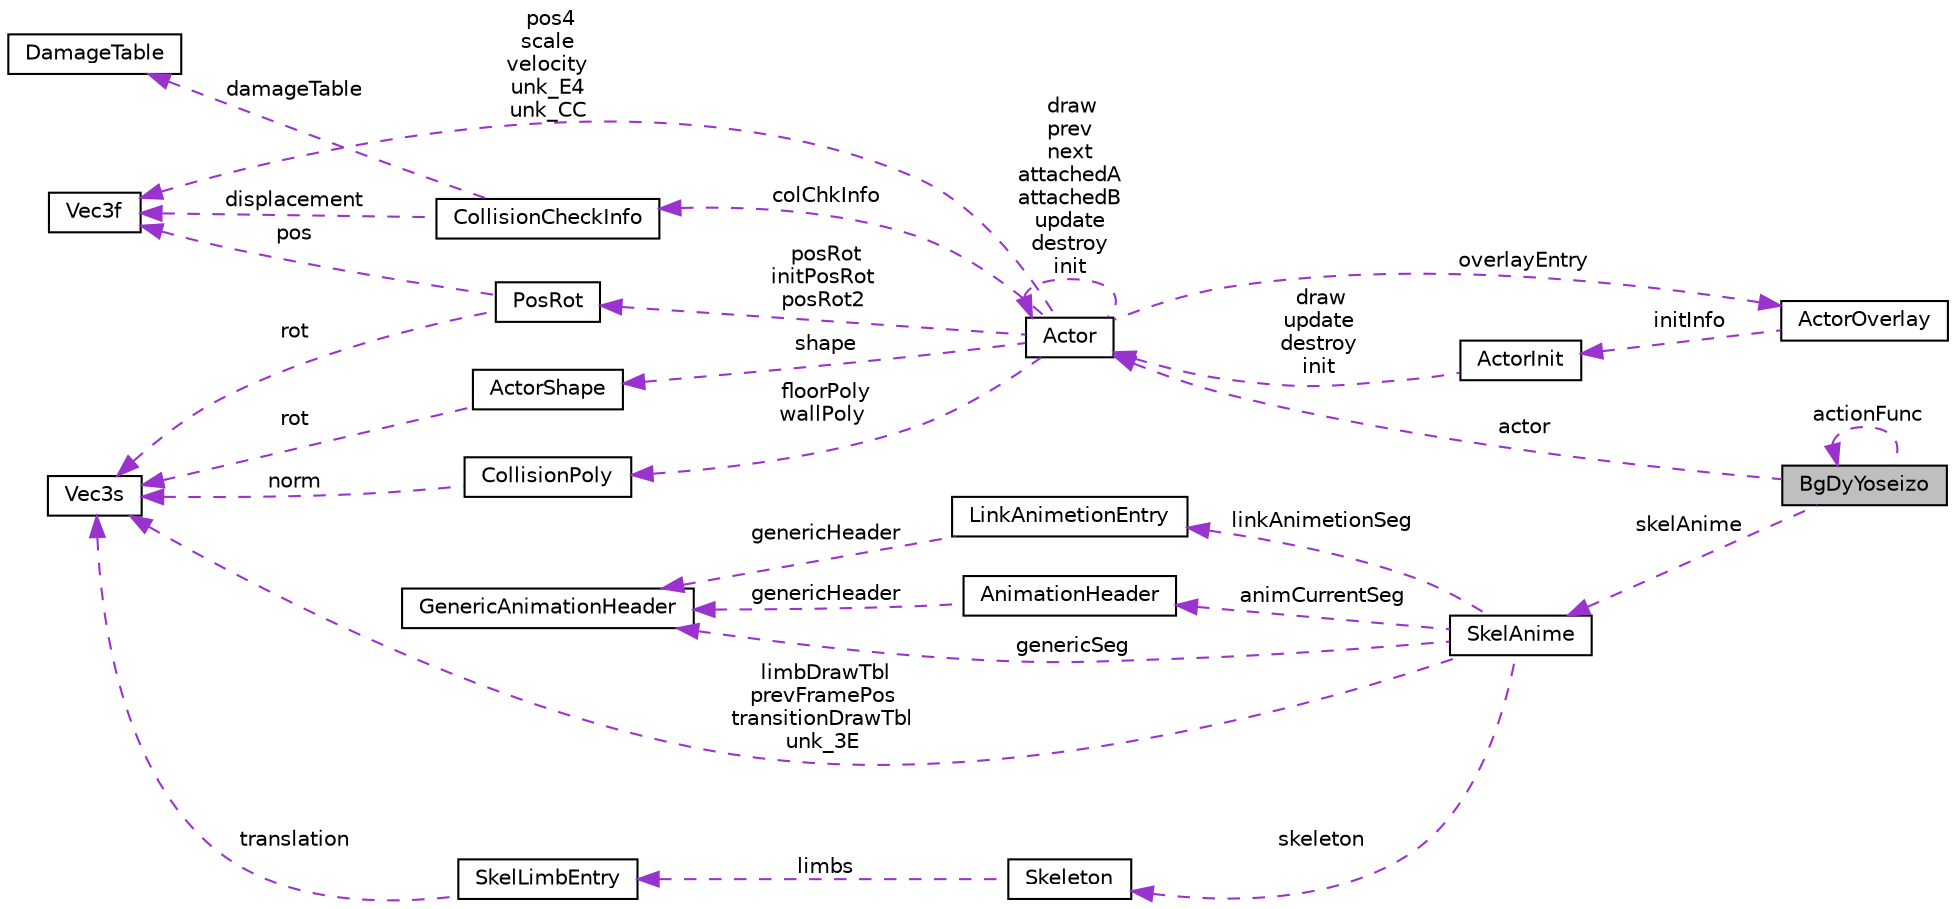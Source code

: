digraph "BgDyYoseizo"
{
 // LATEX_PDF_SIZE
  edge [fontname="Helvetica",fontsize="10",labelfontname="Helvetica",labelfontsize="10"];
  node [fontname="Helvetica",fontsize="10",shape=record];
  rankdir="LR";
  Node1 [label="BgDyYoseizo",height=0.2,width=0.4,color="black", fillcolor="grey75", style="filled", fontcolor="black",tooltip=" "];
  Node2 -> Node1 [dir="back",color="darkorchid3",fontsize="10",style="dashed",label=" actor" ,fontname="Helvetica"];
  Node2 [label="Actor",height=0.2,width=0.4,color="black", fillcolor="white", style="filled",URL="$dd/da2/structActor.html",tooltip=" "];
  Node2 -> Node2 [dir="back",color="darkorchid3",fontsize="10",style="dashed",label=" draw\nprev\nnext\nattachedA\nattachedB\nupdate\ndestroy\ninit" ,fontname="Helvetica"];
  Node3 -> Node2 [dir="back",color="darkorchid3",fontsize="10",style="dashed",label=" posRot\ninitPosRot\nposRot2" ,fontname="Helvetica"];
  Node3 [label="PosRot",height=0.2,width=0.4,color="black", fillcolor="white", style="filled",URL="$d5/dba/structPosRot.html",tooltip=" "];
  Node4 -> Node3 [dir="back",color="darkorchid3",fontsize="10",style="dashed",label=" rot" ,fontname="Helvetica"];
  Node4 [label="Vec3s",height=0.2,width=0.4,color="black", fillcolor="white", style="filled",URL="$d8/d79/structVec3s.html",tooltip=" "];
  Node5 -> Node3 [dir="back",color="darkorchid3",fontsize="10",style="dashed",label=" pos" ,fontname="Helvetica"];
  Node5 [label="Vec3f",height=0.2,width=0.4,color="black", fillcolor="white", style="filled",URL="$d0/dc7/structVec3f.html",tooltip=" "];
  Node6 -> Node2 [dir="back",color="darkorchid3",fontsize="10",style="dashed",label=" overlayEntry" ,fontname="Helvetica"];
  Node6 [label="ActorOverlay",height=0.2,width=0.4,color="black", fillcolor="white", style="filled",URL="$d4/d76/structActorOverlay.html",tooltip=" "];
  Node7 -> Node6 [dir="back",color="darkorchid3",fontsize="10",style="dashed",label=" initInfo" ,fontname="Helvetica"];
  Node7 [label="ActorInit",height=0.2,width=0.4,color="black", fillcolor="white", style="filled",URL="$d6/dc9/structActorInit.html",tooltip=" "];
  Node2 -> Node7 [dir="back",color="darkorchid3",fontsize="10",style="dashed",label=" draw\nupdate\ndestroy\ninit" ,fontname="Helvetica"];
  Node8 -> Node2 [dir="back",color="darkorchid3",fontsize="10",style="dashed",label=" shape" ,fontname="Helvetica"];
  Node8 [label="ActorShape",height=0.2,width=0.4,color="black", fillcolor="white", style="filled",URL="$d2/d09/structActorShape.html",tooltip=" "];
  Node4 -> Node8 [dir="back",color="darkorchid3",fontsize="10",style="dashed",label=" rot" ,fontname="Helvetica"];
  Node9 -> Node2 [dir="back",color="darkorchid3",fontsize="10",style="dashed",label=" colChkInfo" ,fontname="Helvetica"];
  Node9 [label="CollisionCheckInfo",height=0.2,width=0.4,color="black", fillcolor="white", style="filled",URL="$d0/d20/structCollisionCheckInfo.html",tooltip=" "];
  Node10 -> Node9 [dir="back",color="darkorchid3",fontsize="10",style="dashed",label=" damageTable" ,fontname="Helvetica"];
  Node10 [label="DamageTable",height=0.2,width=0.4,color="black", fillcolor="white", style="filled",URL="$da/da9/structDamageTable.html",tooltip=" "];
  Node5 -> Node9 [dir="back",color="darkorchid3",fontsize="10",style="dashed",label=" displacement" ,fontname="Helvetica"];
  Node11 -> Node2 [dir="back",color="darkorchid3",fontsize="10",style="dashed",label=" floorPoly\nwallPoly" ,fontname="Helvetica"];
  Node11 [label="CollisionPoly",height=0.2,width=0.4,color="black", fillcolor="white", style="filled",URL="$de/de9/structCollisionPoly.html",tooltip=" "];
  Node4 -> Node11 [dir="back",color="darkorchid3",fontsize="10",style="dashed",label=" norm" ,fontname="Helvetica"];
  Node5 -> Node2 [dir="back",color="darkorchid3",fontsize="10",style="dashed",label=" pos4\nscale\nvelocity\nunk_E4\nunk_CC" ,fontname="Helvetica"];
  Node1 -> Node1 [dir="back",color="darkorchid3",fontsize="10",style="dashed",label=" actionFunc" ,fontname="Helvetica"];
  Node12 -> Node1 [dir="back",color="darkorchid3",fontsize="10",style="dashed",label=" skelAnime" ,fontname="Helvetica"];
  Node12 [label="SkelAnime",height=0.2,width=0.4,color="black", fillcolor="white", style="filled",URL="$d6/d4e/structSkelAnime.html",tooltip=" "];
  Node13 -> Node12 [dir="back",color="darkorchid3",fontsize="10",style="dashed",label=" genericSeg" ,fontname="Helvetica"];
  Node13 [label="GenericAnimationHeader",height=0.2,width=0.4,color="black", fillcolor="white", style="filled",URL="$d8/da2/structGenericAnimationHeader.html",tooltip=" "];
  Node14 -> Node12 [dir="back",color="darkorchid3",fontsize="10",style="dashed",label=" linkAnimetionSeg" ,fontname="Helvetica"];
  Node14 [label="LinkAnimetionEntry",height=0.2,width=0.4,color="black", fillcolor="white", style="filled",URL="$da/db2/structLinkAnimetionEntry.html",tooltip=" "];
  Node13 -> Node14 [dir="back",color="darkorchid3",fontsize="10",style="dashed",label=" genericHeader" ,fontname="Helvetica"];
  Node15 -> Node12 [dir="back",color="darkorchid3",fontsize="10",style="dashed",label=" animCurrentSeg" ,fontname="Helvetica"];
  Node15 [label="AnimationHeader",height=0.2,width=0.4,color="black", fillcolor="white", style="filled",URL="$d4/dd2/structAnimationHeader.html",tooltip=" "];
  Node13 -> Node15 [dir="back",color="darkorchid3",fontsize="10",style="dashed",label=" genericHeader" ,fontname="Helvetica"];
  Node16 -> Node12 [dir="back",color="darkorchid3",fontsize="10",style="dashed",label=" skeleton" ,fontname="Helvetica"];
  Node16 [label="Skeleton",height=0.2,width=0.4,color="black", fillcolor="white", style="filled",URL="$dc/d1b/structSkeleton.html",tooltip=" "];
  Node17 -> Node16 [dir="back",color="darkorchid3",fontsize="10",style="dashed",label=" limbs" ,fontname="Helvetica"];
  Node17 [label="SkelLimbEntry",height=0.2,width=0.4,color="black", fillcolor="white", style="filled",URL="$dd/d8c/structSkelLimbEntry.html",tooltip=" "];
  Node4 -> Node17 [dir="back",color="darkorchid3",fontsize="10",style="dashed",label=" translation" ,fontname="Helvetica"];
  Node4 -> Node12 [dir="back",color="darkorchid3",fontsize="10",style="dashed",label=" limbDrawTbl\nprevFramePos\ntransitionDrawTbl\nunk_3E" ,fontname="Helvetica"];
}
